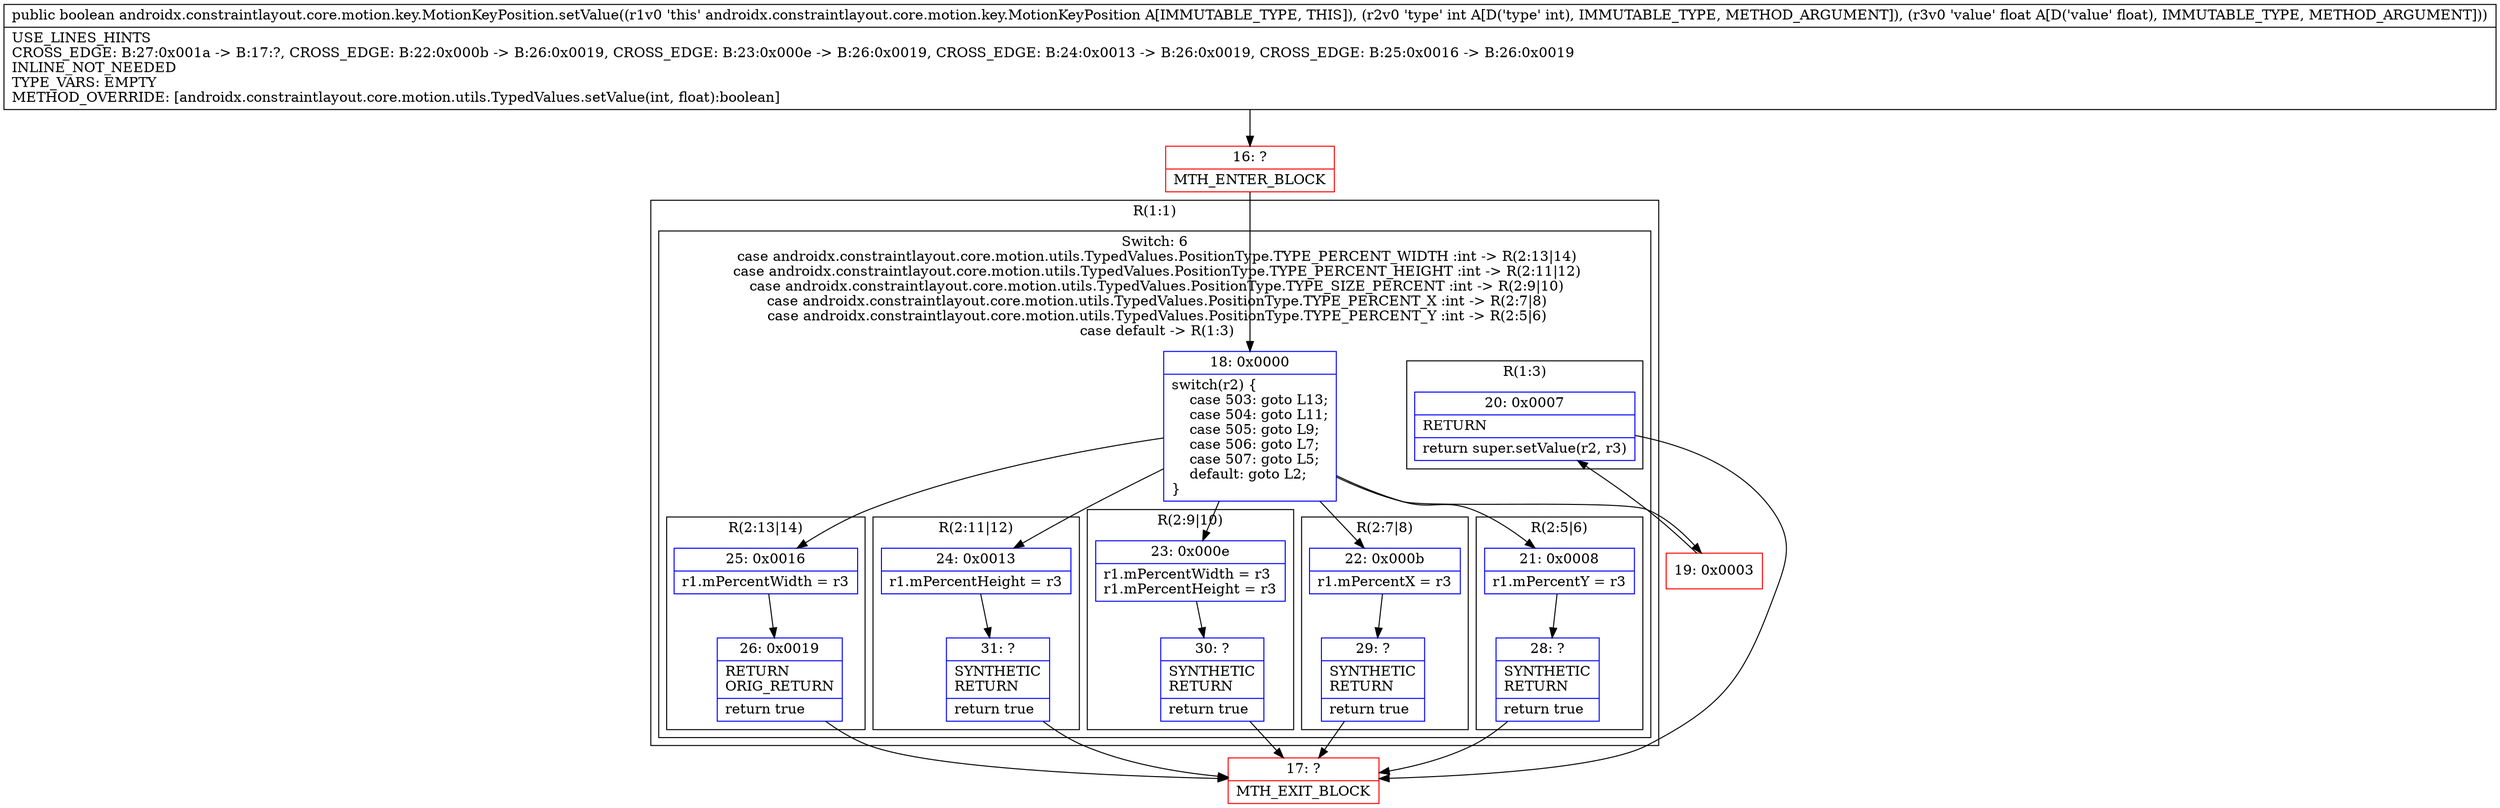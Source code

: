 digraph "CFG forandroidx.constraintlayout.core.motion.key.MotionKeyPosition.setValue(IF)Z" {
subgraph cluster_Region_2145294850 {
label = "R(1:1)";
node [shape=record,color=blue];
subgraph cluster_SwitchRegion_1759129212 {
label = "Switch: 6
 case androidx.constraintlayout.core.motion.utils.TypedValues.PositionType.TYPE_PERCENT_WIDTH :int -> R(2:13|14)
 case androidx.constraintlayout.core.motion.utils.TypedValues.PositionType.TYPE_PERCENT_HEIGHT :int -> R(2:11|12)
 case androidx.constraintlayout.core.motion.utils.TypedValues.PositionType.TYPE_SIZE_PERCENT :int -> R(2:9|10)
 case androidx.constraintlayout.core.motion.utils.TypedValues.PositionType.TYPE_PERCENT_X :int -> R(2:7|8)
 case androidx.constraintlayout.core.motion.utils.TypedValues.PositionType.TYPE_PERCENT_Y :int -> R(2:5|6)
 case default -> R(1:3)";
node [shape=record,color=blue];
Node_18 [shape=record,label="{18\:\ 0x0000|switch(r2) \{\l    case 503: goto L13;\l    case 504: goto L11;\l    case 505: goto L9;\l    case 506: goto L7;\l    case 507: goto L5;\l    default: goto L2;\l\}\l}"];
subgraph cluster_Region_719220357 {
label = "R(2:13|14)";
node [shape=record,color=blue];
Node_25 [shape=record,label="{25\:\ 0x0016|r1.mPercentWidth = r3\l}"];
Node_26 [shape=record,label="{26\:\ 0x0019|RETURN\lORIG_RETURN\l|return true\l}"];
}
subgraph cluster_Region_34012856 {
label = "R(2:11|12)";
node [shape=record,color=blue];
Node_24 [shape=record,label="{24\:\ 0x0013|r1.mPercentHeight = r3\l}"];
Node_31 [shape=record,label="{31\:\ ?|SYNTHETIC\lRETURN\l|return true\l}"];
}
subgraph cluster_Region_151222896 {
label = "R(2:9|10)";
node [shape=record,color=blue];
Node_23 [shape=record,label="{23\:\ 0x000e|r1.mPercentWidth = r3\lr1.mPercentHeight = r3\l}"];
Node_30 [shape=record,label="{30\:\ ?|SYNTHETIC\lRETURN\l|return true\l}"];
}
subgraph cluster_Region_806558946 {
label = "R(2:7|8)";
node [shape=record,color=blue];
Node_22 [shape=record,label="{22\:\ 0x000b|r1.mPercentX = r3\l}"];
Node_29 [shape=record,label="{29\:\ ?|SYNTHETIC\lRETURN\l|return true\l}"];
}
subgraph cluster_Region_1776346659 {
label = "R(2:5|6)";
node [shape=record,color=blue];
Node_21 [shape=record,label="{21\:\ 0x0008|r1.mPercentY = r3\l}"];
Node_28 [shape=record,label="{28\:\ ?|SYNTHETIC\lRETURN\l|return true\l}"];
}
subgraph cluster_Region_1546008217 {
label = "R(1:3)";
node [shape=record,color=blue];
Node_20 [shape=record,label="{20\:\ 0x0007|RETURN\l|return super.setValue(r2, r3)\l}"];
}
}
}
Node_16 [shape=record,color=red,label="{16\:\ ?|MTH_ENTER_BLOCK\l}"];
Node_19 [shape=record,color=red,label="{19\:\ 0x0003}"];
Node_17 [shape=record,color=red,label="{17\:\ ?|MTH_EXIT_BLOCK\l}"];
MethodNode[shape=record,label="{public boolean androidx.constraintlayout.core.motion.key.MotionKeyPosition.setValue((r1v0 'this' androidx.constraintlayout.core.motion.key.MotionKeyPosition A[IMMUTABLE_TYPE, THIS]), (r2v0 'type' int A[D('type' int), IMMUTABLE_TYPE, METHOD_ARGUMENT]), (r3v0 'value' float A[D('value' float), IMMUTABLE_TYPE, METHOD_ARGUMENT]))  | USE_LINES_HINTS\lCROSS_EDGE: B:27:0x001a \-\> B:17:?, CROSS_EDGE: B:22:0x000b \-\> B:26:0x0019, CROSS_EDGE: B:23:0x000e \-\> B:26:0x0019, CROSS_EDGE: B:24:0x0013 \-\> B:26:0x0019, CROSS_EDGE: B:25:0x0016 \-\> B:26:0x0019\lINLINE_NOT_NEEDED\lTYPE_VARS: EMPTY\lMETHOD_OVERRIDE: [androidx.constraintlayout.core.motion.utils.TypedValues.setValue(int, float):boolean]\l}"];
MethodNode -> Node_16;Node_18 -> Node_19;
Node_18 -> Node_21;
Node_18 -> Node_22;
Node_18 -> Node_23;
Node_18 -> Node_24;
Node_18 -> Node_25;
Node_25 -> Node_26;
Node_26 -> Node_17;
Node_24 -> Node_31;
Node_31 -> Node_17;
Node_23 -> Node_30;
Node_30 -> Node_17;
Node_22 -> Node_29;
Node_29 -> Node_17;
Node_21 -> Node_28;
Node_28 -> Node_17;
Node_20 -> Node_17;
Node_16 -> Node_18;
Node_19 -> Node_20;
}

